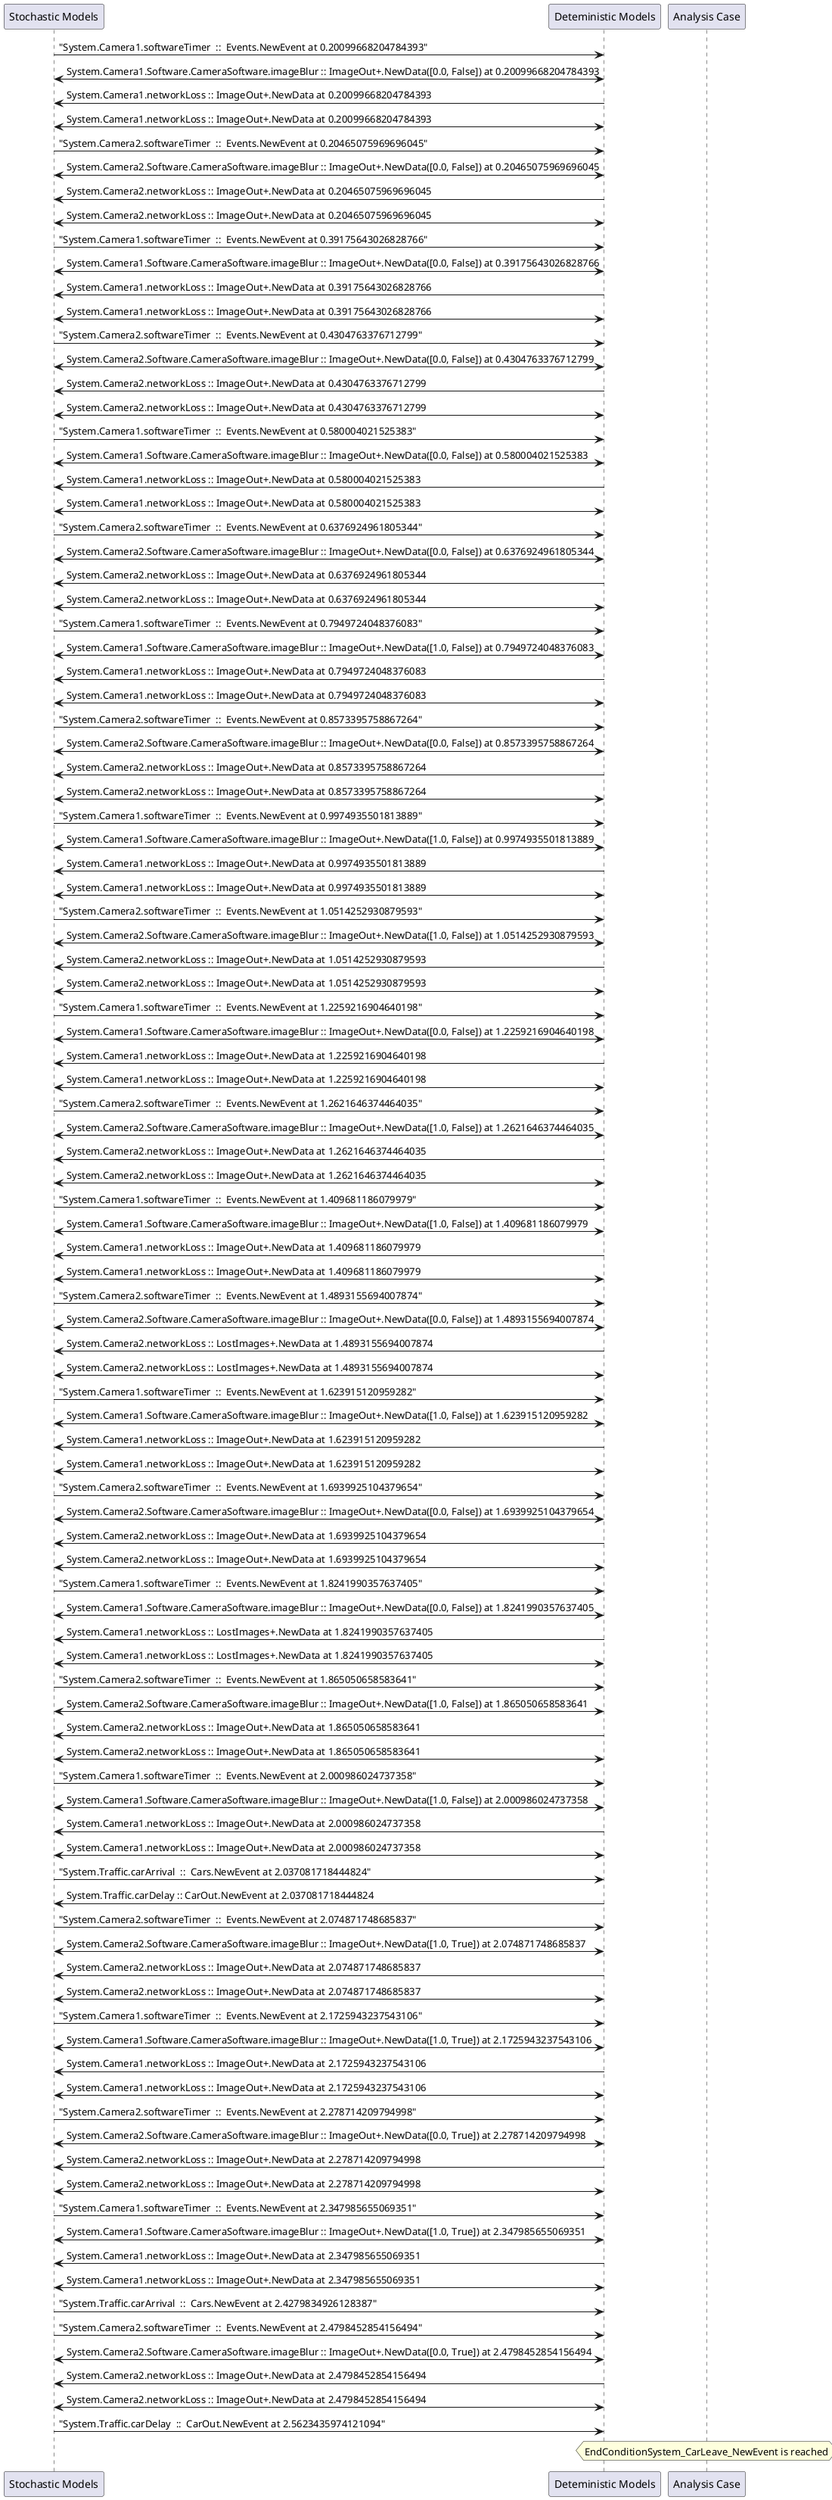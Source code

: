 
	@startuml
	participant "Stochastic Models" as stochmodel
	participant "Deteministic Models" as detmodel
	participant "Analysis Case" as analysis
	{5602_stop} stochmodel -> detmodel : "System.Camera1.softwareTimer  ::  Events.NewEvent at 0.20099668204784393"
detmodel <-> stochmodel : System.Camera1.Software.CameraSoftware.imageBlur :: ImageOut+.NewData([0.0, False]) at 0.20099668204784393
detmodel -> stochmodel : System.Camera1.networkLoss :: ImageOut+.NewData at 0.20099668204784393
detmodel <-> stochmodel : System.Camera1.networkLoss :: ImageOut+.NewData at 0.20099668204784393
{5618_stop} stochmodel -> detmodel : "System.Camera2.softwareTimer  ::  Events.NewEvent at 0.20465075969696045"
detmodel <-> stochmodel : System.Camera2.Software.CameraSoftware.imageBlur :: ImageOut+.NewData([0.0, False]) at 0.20465075969696045
detmodel -> stochmodel : System.Camera2.networkLoss :: ImageOut+.NewData at 0.20465075969696045
detmodel <-> stochmodel : System.Camera2.networkLoss :: ImageOut+.NewData at 0.20465075969696045
{5603_stop} stochmodel -> detmodel : "System.Camera1.softwareTimer  ::  Events.NewEvent at 0.39175643026828766"
detmodel <-> stochmodel : System.Camera1.Software.CameraSoftware.imageBlur :: ImageOut+.NewData([0.0, False]) at 0.39175643026828766
detmodel -> stochmodel : System.Camera1.networkLoss :: ImageOut+.NewData at 0.39175643026828766
detmodel <-> stochmodel : System.Camera1.networkLoss :: ImageOut+.NewData at 0.39175643026828766
{5619_stop} stochmodel -> detmodel : "System.Camera2.softwareTimer  ::  Events.NewEvent at 0.4304763376712799"
detmodel <-> stochmodel : System.Camera2.Software.CameraSoftware.imageBlur :: ImageOut+.NewData([0.0, False]) at 0.4304763376712799
detmodel -> stochmodel : System.Camera2.networkLoss :: ImageOut+.NewData at 0.4304763376712799
detmodel <-> stochmodel : System.Camera2.networkLoss :: ImageOut+.NewData at 0.4304763376712799
{5604_stop} stochmodel -> detmodel : "System.Camera1.softwareTimer  ::  Events.NewEvent at 0.580004021525383"
detmodel <-> stochmodel : System.Camera1.Software.CameraSoftware.imageBlur :: ImageOut+.NewData([0.0, False]) at 0.580004021525383
detmodel -> stochmodel : System.Camera1.networkLoss :: ImageOut+.NewData at 0.580004021525383
detmodel <-> stochmodel : System.Camera1.networkLoss :: ImageOut+.NewData at 0.580004021525383
{5620_stop} stochmodel -> detmodel : "System.Camera2.softwareTimer  ::  Events.NewEvent at 0.6376924961805344"
detmodel <-> stochmodel : System.Camera2.Software.CameraSoftware.imageBlur :: ImageOut+.NewData([0.0, False]) at 0.6376924961805344
detmodel -> stochmodel : System.Camera2.networkLoss :: ImageOut+.NewData at 0.6376924961805344
detmodel <-> stochmodel : System.Camera2.networkLoss :: ImageOut+.NewData at 0.6376924961805344
{5605_stop} stochmodel -> detmodel : "System.Camera1.softwareTimer  ::  Events.NewEvent at 0.7949724048376083"
detmodel <-> stochmodel : System.Camera1.Software.CameraSoftware.imageBlur :: ImageOut+.NewData([1.0, False]) at 0.7949724048376083
detmodel -> stochmodel : System.Camera1.networkLoss :: ImageOut+.NewData at 0.7949724048376083
detmodel <-> stochmodel : System.Camera1.networkLoss :: ImageOut+.NewData at 0.7949724048376083
{5621_stop} stochmodel -> detmodel : "System.Camera2.softwareTimer  ::  Events.NewEvent at 0.8573395758867264"
detmodel <-> stochmodel : System.Camera2.Software.CameraSoftware.imageBlur :: ImageOut+.NewData([0.0, False]) at 0.8573395758867264
detmodel -> stochmodel : System.Camera2.networkLoss :: ImageOut+.NewData at 0.8573395758867264
detmodel <-> stochmodel : System.Camera2.networkLoss :: ImageOut+.NewData at 0.8573395758867264
{5606_stop} stochmodel -> detmodel : "System.Camera1.softwareTimer  ::  Events.NewEvent at 0.9974935501813889"
detmodel <-> stochmodel : System.Camera1.Software.CameraSoftware.imageBlur :: ImageOut+.NewData([1.0, False]) at 0.9974935501813889
detmodel -> stochmodel : System.Camera1.networkLoss :: ImageOut+.NewData at 0.9974935501813889
detmodel <-> stochmodel : System.Camera1.networkLoss :: ImageOut+.NewData at 0.9974935501813889
{5622_stop} stochmodel -> detmodel : "System.Camera2.softwareTimer  ::  Events.NewEvent at 1.0514252930879593"
detmodel <-> stochmodel : System.Camera2.Software.CameraSoftware.imageBlur :: ImageOut+.NewData([1.0, False]) at 1.0514252930879593
detmodel -> stochmodel : System.Camera2.networkLoss :: ImageOut+.NewData at 1.0514252930879593
detmodel <-> stochmodel : System.Camera2.networkLoss :: ImageOut+.NewData at 1.0514252930879593
{5607_stop} stochmodel -> detmodel : "System.Camera1.softwareTimer  ::  Events.NewEvent at 1.2259216904640198"
detmodel <-> stochmodel : System.Camera1.Software.CameraSoftware.imageBlur :: ImageOut+.NewData([0.0, False]) at 1.2259216904640198
detmodel -> stochmodel : System.Camera1.networkLoss :: ImageOut+.NewData at 1.2259216904640198
detmodel <-> stochmodel : System.Camera1.networkLoss :: ImageOut+.NewData at 1.2259216904640198
{5623_stop} stochmodel -> detmodel : "System.Camera2.softwareTimer  ::  Events.NewEvent at 1.2621646374464035"
detmodel <-> stochmodel : System.Camera2.Software.CameraSoftware.imageBlur :: ImageOut+.NewData([1.0, False]) at 1.2621646374464035
detmodel -> stochmodel : System.Camera2.networkLoss :: ImageOut+.NewData at 1.2621646374464035
detmodel <-> stochmodel : System.Camera2.networkLoss :: ImageOut+.NewData at 1.2621646374464035
{5608_stop} stochmodel -> detmodel : "System.Camera1.softwareTimer  ::  Events.NewEvent at 1.409681186079979"
detmodel <-> stochmodel : System.Camera1.Software.CameraSoftware.imageBlur :: ImageOut+.NewData([1.0, False]) at 1.409681186079979
detmodel -> stochmodel : System.Camera1.networkLoss :: ImageOut+.NewData at 1.409681186079979
detmodel <-> stochmodel : System.Camera1.networkLoss :: ImageOut+.NewData at 1.409681186079979
{5624_stop} stochmodel -> detmodel : "System.Camera2.softwareTimer  ::  Events.NewEvent at 1.4893155694007874"
detmodel <-> stochmodel : System.Camera2.Software.CameraSoftware.imageBlur :: ImageOut+.NewData([0.0, False]) at 1.4893155694007874
detmodel -> stochmodel : System.Camera2.networkLoss :: LostImages+.NewData at 1.4893155694007874
detmodel <-> stochmodel : System.Camera2.networkLoss :: LostImages+.NewData at 1.4893155694007874
{5609_stop} stochmodel -> detmodel : "System.Camera1.softwareTimer  ::  Events.NewEvent at 1.623915120959282"
detmodel <-> stochmodel : System.Camera1.Software.CameraSoftware.imageBlur :: ImageOut+.NewData([1.0, False]) at 1.623915120959282
detmodel -> stochmodel : System.Camera1.networkLoss :: ImageOut+.NewData at 1.623915120959282
detmodel <-> stochmodel : System.Camera1.networkLoss :: ImageOut+.NewData at 1.623915120959282
{5625_stop} stochmodel -> detmodel : "System.Camera2.softwareTimer  ::  Events.NewEvent at 1.6939925104379654"
detmodel <-> stochmodel : System.Camera2.Software.CameraSoftware.imageBlur :: ImageOut+.NewData([0.0, False]) at 1.6939925104379654
detmodel -> stochmodel : System.Camera2.networkLoss :: ImageOut+.NewData at 1.6939925104379654
detmodel <-> stochmodel : System.Camera2.networkLoss :: ImageOut+.NewData at 1.6939925104379654
{5610_stop} stochmodel -> detmodel : "System.Camera1.softwareTimer  ::  Events.NewEvent at 1.8241990357637405"
detmodel <-> stochmodel : System.Camera1.Software.CameraSoftware.imageBlur :: ImageOut+.NewData([0.0, False]) at 1.8241990357637405
detmodel -> stochmodel : System.Camera1.networkLoss :: LostImages+.NewData at 1.8241990357637405
detmodel <-> stochmodel : System.Camera1.networkLoss :: LostImages+.NewData at 1.8241990357637405
{5626_stop} stochmodel -> detmodel : "System.Camera2.softwareTimer  ::  Events.NewEvent at 1.865050658583641"
detmodel <-> stochmodel : System.Camera2.Software.CameraSoftware.imageBlur :: ImageOut+.NewData([1.0, False]) at 1.865050658583641
detmodel -> stochmodel : System.Camera2.networkLoss :: ImageOut+.NewData at 1.865050658583641
detmodel <-> stochmodel : System.Camera2.networkLoss :: ImageOut+.NewData at 1.865050658583641
{5611_stop} stochmodel -> detmodel : "System.Camera1.softwareTimer  ::  Events.NewEvent at 2.000986024737358"
detmodel <-> stochmodel : System.Camera1.Software.CameraSoftware.imageBlur :: ImageOut+.NewData([1.0, False]) at 2.000986024737358
detmodel -> stochmodel : System.Camera1.networkLoss :: ImageOut+.NewData at 2.000986024737358
detmodel <-> stochmodel : System.Camera1.networkLoss :: ImageOut+.NewData at 2.000986024737358
{5633_stop} stochmodel -> detmodel : "System.Traffic.carArrival  ::  Cars.NewEvent at 2.037081718444824"
{5637_start} detmodel -> stochmodel : System.Traffic.carDelay :: CarOut.NewEvent at 2.037081718444824
{5627_stop} stochmodel -> detmodel : "System.Camera2.softwareTimer  ::  Events.NewEvent at 2.074871748685837"
detmodel <-> stochmodel : System.Camera2.Software.CameraSoftware.imageBlur :: ImageOut+.NewData([1.0, True]) at 2.074871748685837
detmodel -> stochmodel : System.Camera2.networkLoss :: ImageOut+.NewData at 2.074871748685837
detmodel <-> stochmodel : System.Camera2.networkLoss :: ImageOut+.NewData at 2.074871748685837
{5612_stop} stochmodel -> detmodel : "System.Camera1.softwareTimer  ::  Events.NewEvent at 2.1725943237543106"
detmodel <-> stochmodel : System.Camera1.Software.CameraSoftware.imageBlur :: ImageOut+.NewData([1.0, True]) at 2.1725943237543106
detmodel -> stochmodel : System.Camera1.networkLoss :: ImageOut+.NewData at 2.1725943237543106
detmodel <-> stochmodel : System.Camera1.networkLoss :: ImageOut+.NewData at 2.1725943237543106
{5628_stop} stochmodel -> detmodel : "System.Camera2.softwareTimer  ::  Events.NewEvent at 2.278714209794998"
detmodel <-> stochmodel : System.Camera2.Software.CameraSoftware.imageBlur :: ImageOut+.NewData([0.0, True]) at 2.278714209794998
detmodel -> stochmodel : System.Camera2.networkLoss :: ImageOut+.NewData at 2.278714209794998
detmodel <-> stochmodel : System.Camera2.networkLoss :: ImageOut+.NewData at 2.278714209794998
{5613_stop} stochmodel -> detmodel : "System.Camera1.softwareTimer  ::  Events.NewEvent at 2.347985655069351"
detmodel <-> stochmodel : System.Camera1.Software.CameraSoftware.imageBlur :: ImageOut+.NewData([1.0, True]) at 2.347985655069351
detmodel -> stochmodel : System.Camera1.networkLoss :: ImageOut+.NewData at 2.347985655069351
detmodel <-> stochmodel : System.Camera1.networkLoss :: ImageOut+.NewData at 2.347985655069351
{5634_stop} stochmodel -> detmodel : "System.Traffic.carArrival  ::  Cars.NewEvent at 2.4279834926128387"
{5629_stop} stochmodel -> detmodel : "System.Camera2.softwareTimer  ::  Events.NewEvent at 2.4798452854156494"
detmodel <-> stochmodel : System.Camera2.Software.CameraSoftware.imageBlur :: ImageOut+.NewData([0.0, True]) at 2.4798452854156494
detmodel -> stochmodel : System.Camera2.networkLoss :: ImageOut+.NewData at 2.4798452854156494
detmodel <-> stochmodel : System.Camera2.networkLoss :: ImageOut+.NewData at 2.4798452854156494
{5637_stop} stochmodel -> detmodel : "System.Traffic.carDelay  ::  CarOut.NewEvent at 2.5623435974121094"
{5637_start} <-> {5637_stop} : delay
hnote over analysis 
EndConditionSystem_CarLeave_NewEvent is reached
endnote
@enduml